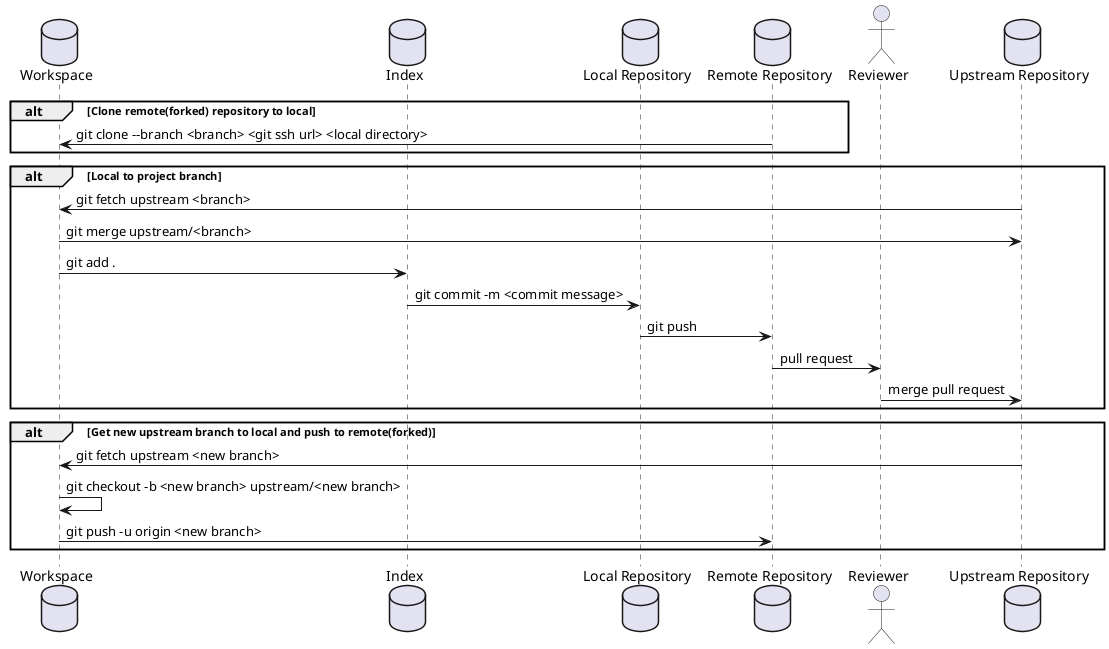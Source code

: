@startuml

database "Workspace" as W
database "Index" as I
database "Local Repository" as LR
database "Remote Repository" as RR
Actor "Reviewer" as R
database "Upstream Repository" as UR

alt Clone remote(forked) repository to local
    RR -> W : git clone --branch <branch> <git ssh url> <local directory>
end

alt Local to project branch
    UR -> W : git fetch upstream <branch> 
    UR <- W : git merge upstream/<branch> 
    W -> I : git add .
    I -> LR : git commit -m <commit message>
    LR -> RR : git push
    RR -> R : pull request
    R -> UR : merge pull request
end

alt Get new upstream branch to local and push to remote(forked) 
    UR -> W : git fetch upstream <new branch>
    W -> W : git checkout -b <new branch> upstream/<new branch>
    W -> RR : git push -u origin <new branch>
end

@enduml
